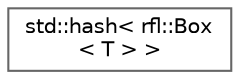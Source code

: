 digraph "类继承关系图"
{
 // LATEX_PDF_SIZE
  bgcolor="transparent";
  edge [fontname=Helvetica,fontsize=10,labelfontname=Helvetica,labelfontsize=10];
  node [fontname=Helvetica,fontsize=10,shape=box,height=0.2,width=0.4];
  rankdir="LR";
  Node0 [id="Node000000",label="std::hash\< rfl::Box\l\< T \> \>",height=0.2,width=0.4,color="grey40", fillcolor="white", style="filled",URL="$structstd_1_1hash_3_01rfl_1_1_box_3_01_t_01_4_01_4.html",tooltip=" "];
}
